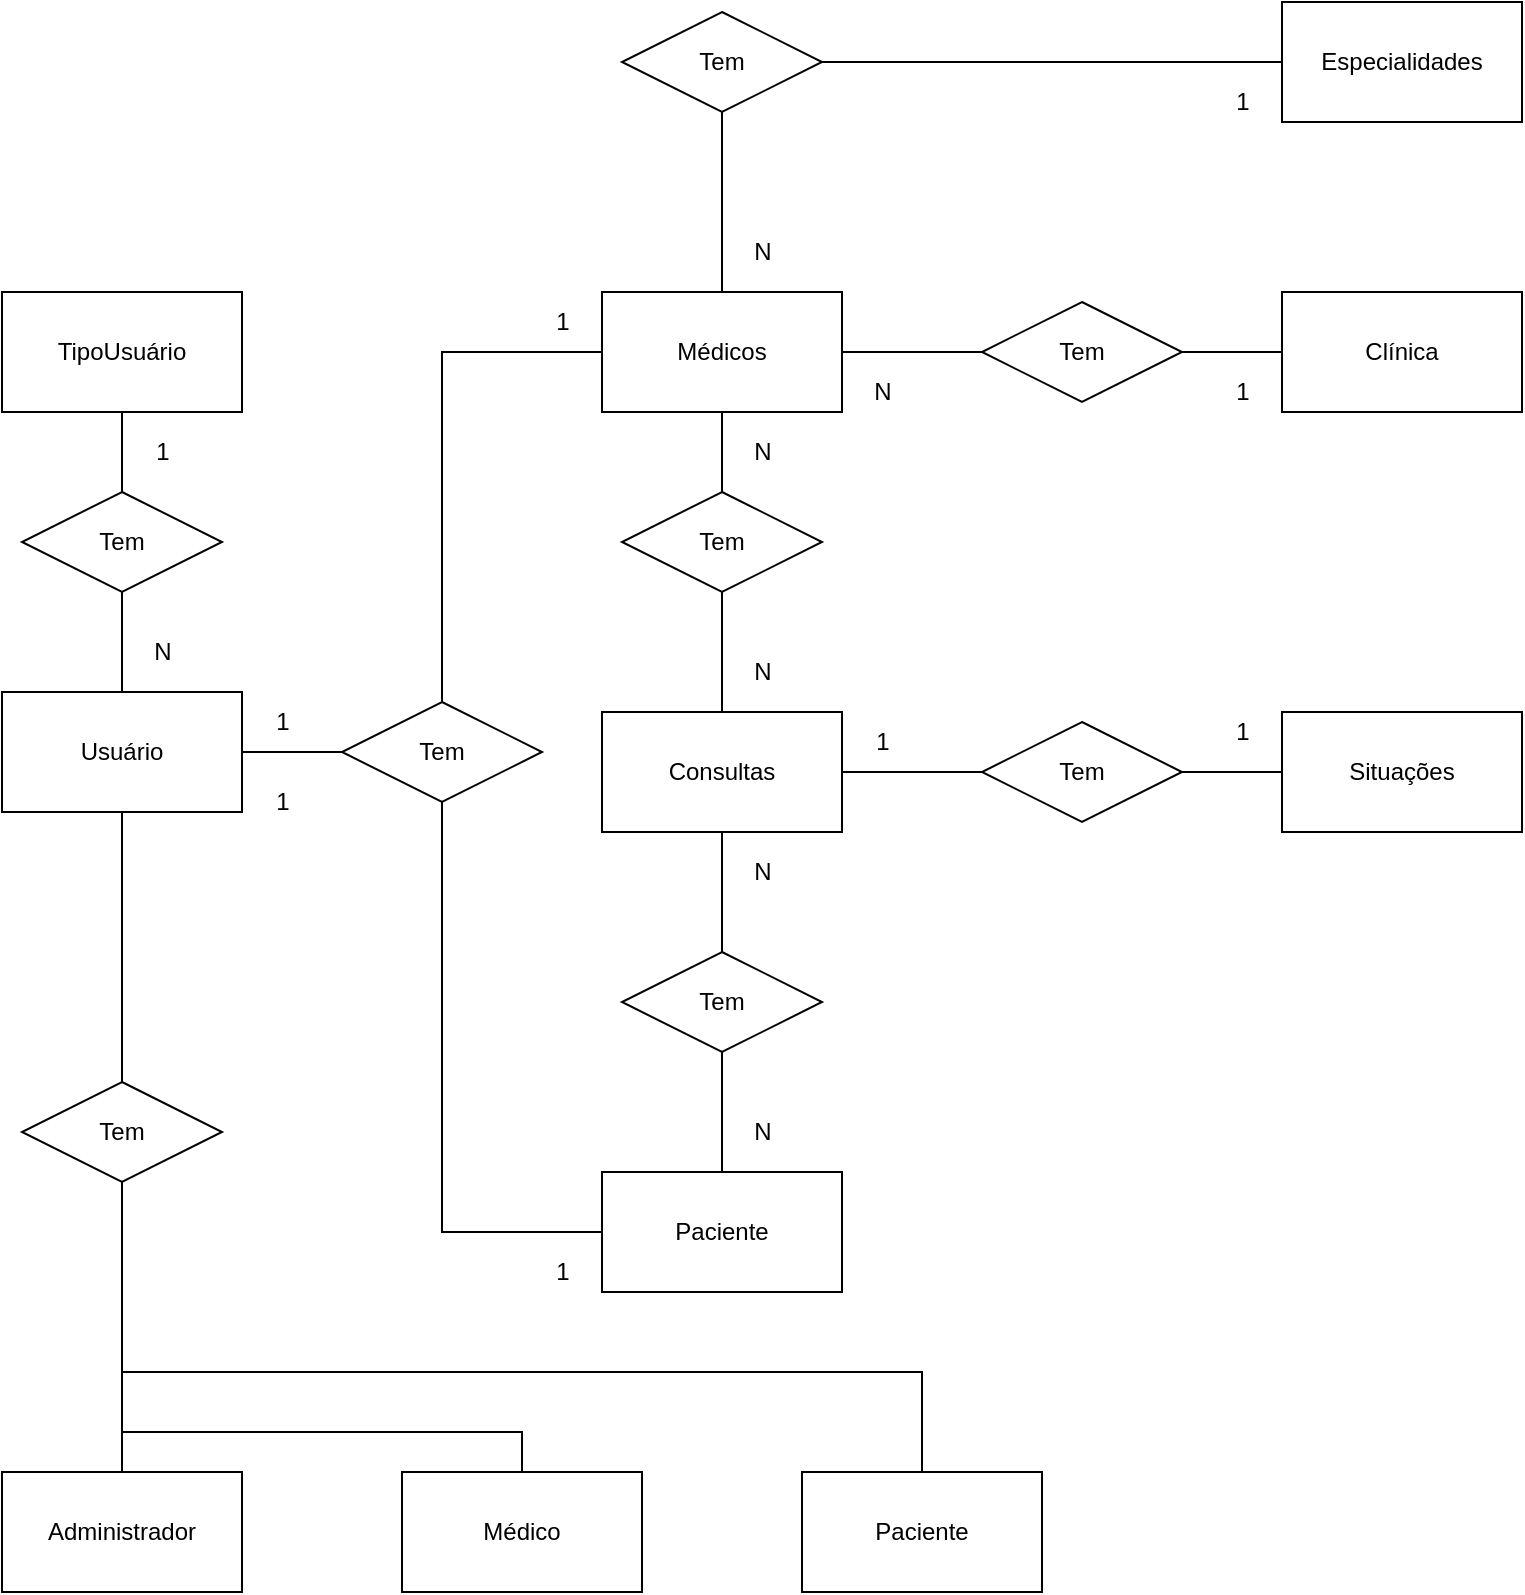 <mxfile version="12.6.7" pages="2"><diagram id="zdcGYozjfFgcqyWCpv3e" name="Conceitual"><mxGraphModel dx="1038" dy="531" grid="1" gridSize="10" guides="1" tooltips="1" connect="1" arrows="1" fold="1" page="1" pageScale="1" pageWidth="827" pageHeight="1169" math="0" shadow="0"><root><mxCell id="0"/><mxCell id="1" parent="0"/><mxCell id="3OULoK3ItqCudqWgA5qI-4" style="edgeStyle=orthogonalEdgeStyle;rounded=0;orthogonalLoop=1;jettySize=auto;html=1;endArrow=none;endFill=0;" parent="1" source="3OULoK3ItqCudqWgA5qI-1" target="3OULoK3ItqCudqWgA5qI-2" edge="1"><mxGeometry relative="1" as="geometry"/></mxCell><mxCell id="3OULoK3ItqCudqWgA5qI-1" value="Clínica" style="rounded=0;whiteSpace=wrap;html=1;" parent="1" vertex="1"><mxGeometry x="680" y="240" width="120" height="60" as="geometry"/></mxCell><mxCell id="3OULoK3ItqCudqWgA5qI-5" style="edgeStyle=orthogonalEdgeStyle;rounded=0;orthogonalLoop=1;jettySize=auto;html=1;endArrow=none;endFill=0;" parent="1" source="3OULoK3ItqCudqWgA5qI-2" target="3OULoK3ItqCudqWgA5qI-3" edge="1"><mxGeometry relative="1" as="geometry"/></mxCell><mxCell id="3OULoK3ItqCudqWgA5qI-2" value="Tem" style="rhombus;whiteSpace=wrap;html=1;" parent="1" vertex="1"><mxGeometry x="530" y="245" width="100" height="50" as="geometry"/></mxCell><mxCell id="3OULoK3ItqCudqWgA5qI-8" style="edgeStyle=orthogonalEdgeStyle;rounded=0;orthogonalLoop=1;jettySize=auto;html=1;endArrow=none;endFill=0;" parent="1" source="3OULoK3ItqCudqWgA5qI-3" target="3OULoK3ItqCudqWgA5qI-7" edge="1"><mxGeometry relative="1" as="geometry"/></mxCell><mxCell id="3OULoK3ItqCudqWgA5qI-41" value="" style="edgeStyle=orthogonalEdgeStyle;rounded=0;orthogonalLoop=1;jettySize=auto;html=1;endArrow=none;endFill=0;entryX=0.5;entryY=1;entryDx=0;entryDy=0;" parent="1" source="3OULoK3ItqCudqWgA5qI-3" target="3OULoK3ItqCudqWgA5qI-39" edge="1"><mxGeometry relative="1" as="geometry"><mxPoint x="400" y="160" as="targetPoint"/></mxGeometry></mxCell><mxCell id="3OULoK3ItqCudqWgA5qI-3" value="Médicos" style="rounded=0;whiteSpace=wrap;html=1;" parent="1" vertex="1"><mxGeometry x="340" y="240" width="120" height="60" as="geometry"/></mxCell><mxCell id="3OULoK3ItqCudqWgA5qI-19" value="" style="edgeStyle=orthogonalEdgeStyle;rounded=0;orthogonalLoop=1;jettySize=auto;html=1;endArrow=none;endFill=0;" parent="1" source="3OULoK3ItqCudqWgA5qI-6" target="3OULoK3ItqCudqWgA5qI-17" edge="1"><mxGeometry relative="1" as="geometry"/></mxCell><mxCell id="3OULoK3ItqCudqWgA5qI-26" value="" style="edgeStyle=orthogonalEdgeStyle;rounded=0;orthogonalLoop=1;jettySize=auto;html=1;endArrow=none;endFill=0;" parent="1" source="3OULoK3ItqCudqWgA5qI-6" target="3OULoK3ItqCudqWgA5qI-25" edge="1"><mxGeometry relative="1" as="geometry"/></mxCell><mxCell id="3OULoK3ItqCudqWgA5qI-6" value="Consultas" style="rounded=0;whiteSpace=wrap;html=1;" parent="1" vertex="1"><mxGeometry x="340" y="450" width="120" height="60" as="geometry"/></mxCell><mxCell id="3OULoK3ItqCudqWgA5qI-9" style="edgeStyle=orthogonalEdgeStyle;rounded=0;orthogonalLoop=1;jettySize=auto;html=1;endArrow=none;endFill=0;" parent="1" source="3OULoK3ItqCudqWgA5qI-7" target="3OULoK3ItqCudqWgA5qI-6" edge="1"><mxGeometry relative="1" as="geometry"/></mxCell><mxCell id="3OULoK3ItqCudqWgA5qI-7" value="Tem" style="rhombus;whiteSpace=wrap;html=1;" parent="1" vertex="1"><mxGeometry x="350" y="340" width="100" height="50" as="geometry"/></mxCell><mxCell id="3OULoK3ItqCudqWgA5qI-14" value="" style="edgeStyle=orthogonalEdgeStyle;rounded=0;orthogonalLoop=1;jettySize=auto;html=1;endArrow=none;endFill=0;" parent="1" source="3OULoK3ItqCudqWgA5qI-10" target="3OULoK3ItqCudqWgA5qI-13" edge="1"><mxGeometry relative="1" as="geometry"/></mxCell><mxCell id="3OULoK3ItqCudqWgA5qI-10" value="TipoUsuário" style="rounded=0;whiteSpace=wrap;html=1;" parent="1" vertex="1"><mxGeometry x="40" y="240" width="120" height="60" as="geometry"/></mxCell><mxCell id="3OULoK3ItqCudqWgA5qI-35" value="" style="edgeStyle=orthogonalEdgeStyle;rounded=0;orthogonalLoop=1;jettySize=auto;html=1;endArrow=none;endFill=0;" parent="1" source="3OULoK3ItqCudqWgA5qI-11" target="3OULoK3ItqCudqWgA5qI-33" edge="1"><mxGeometry relative="1" as="geometry"/></mxCell><mxCell id="VCGs8zRAw3IgOSgS4ECh-6" value="" style="edgeStyle=orthogonalEdgeStyle;rounded=0;orthogonalLoop=1;jettySize=auto;html=1;endArrow=none;endFill=0;" edge="1" parent="1" source="3OULoK3ItqCudqWgA5qI-11" target="VCGs8zRAw3IgOSgS4ECh-4"><mxGeometry relative="1" as="geometry"><mxPoint x="100" y="580" as="targetPoint"/></mxGeometry></mxCell><mxCell id="3OULoK3ItqCudqWgA5qI-11" value="Usuário" style="rounded=0;whiteSpace=wrap;html=1;" parent="1" vertex="1"><mxGeometry x="40" y="440" width="120" height="60" as="geometry"/></mxCell><mxCell id="3OULoK3ItqCudqWgA5qI-15" value="" style="edgeStyle=orthogonalEdgeStyle;rounded=0;orthogonalLoop=1;jettySize=auto;html=1;endArrow=none;endFill=0;" parent="1" source="3OULoK3ItqCudqWgA5qI-13" target="3OULoK3ItqCudqWgA5qI-11" edge="1"><mxGeometry relative="1" as="geometry"/></mxCell><mxCell id="3OULoK3ItqCudqWgA5qI-13" value="Tem" style="rhombus;whiteSpace=wrap;html=1;" parent="1" vertex="1"><mxGeometry x="50" y="340" width="100" height="50" as="geometry"/></mxCell><mxCell id="3OULoK3ItqCudqWgA5qI-18" value="" style="edgeStyle=orthogonalEdgeStyle;rounded=0;orthogonalLoop=1;jettySize=auto;html=1;endArrow=none;endFill=0;" parent="1" source="3OULoK3ItqCudqWgA5qI-16" target="3OULoK3ItqCudqWgA5qI-17" edge="1"><mxGeometry relative="1" as="geometry"/></mxCell><mxCell id="3OULoK3ItqCudqWgA5qI-16" value="Paciente" style="rounded=0;whiteSpace=wrap;html=1;" parent="1" vertex="1"><mxGeometry x="340" y="680" width="120" height="60" as="geometry"/></mxCell><mxCell id="3OULoK3ItqCudqWgA5qI-17" value="Tem" style="rhombus;whiteSpace=wrap;html=1;" parent="1" vertex="1"><mxGeometry x="350" y="570" width="100" height="50" as="geometry"/></mxCell><mxCell id="3OULoK3ItqCudqWgA5qI-43" value="" style="edgeStyle=orthogonalEdgeStyle;rounded=0;orthogonalLoop=1;jettySize=auto;html=1;endArrow=none;endFill=0;entryX=1;entryY=0.5;entryDx=0;entryDy=0;" parent="1" source="3OULoK3ItqCudqWgA5qI-22" target="3OULoK3ItqCudqWgA5qI-39" edge="1"><mxGeometry relative="1" as="geometry"><mxPoint x="600" y="130" as="targetPoint"/></mxGeometry></mxCell><mxCell id="3OULoK3ItqCudqWgA5qI-22" value="Especialidades" style="rounded=0;whiteSpace=wrap;html=1;" parent="1" vertex="1"><mxGeometry x="680" y="95" width="120" height="60" as="geometry"/></mxCell><mxCell id="3OULoK3ItqCudqWgA5qI-24" value="Situações" style="rounded=0;whiteSpace=wrap;html=1;" parent="1" vertex="1"><mxGeometry x="680" y="450" width="120" height="60" as="geometry"/></mxCell><mxCell id="3OULoK3ItqCudqWgA5qI-27" value="" style="edgeStyle=orthogonalEdgeStyle;rounded=0;orthogonalLoop=1;jettySize=auto;html=1;endArrow=none;endFill=0;" parent="1" source="3OULoK3ItqCudqWgA5qI-25" target="3OULoK3ItqCudqWgA5qI-24" edge="1"><mxGeometry relative="1" as="geometry"/></mxCell><mxCell id="3OULoK3ItqCudqWgA5qI-25" value="Tem" style="rhombus;whiteSpace=wrap;html=1;" parent="1" vertex="1"><mxGeometry x="530" y="455" width="100" height="50" as="geometry"/></mxCell><mxCell id="3OULoK3ItqCudqWgA5qI-37" value="" style="edgeStyle=orthogonalEdgeStyle;rounded=0;orthogonalLoop=1;jettySize=auto;html=1;endArrow=none;endFill=0;entryX=0;entryY=0.5;entryDx=0;entryDy=0;" parent="1" source="3OULoK3ItqCudqWgA5qI-33" target="3OULoK3ItqCudqWgA5qI-3" edge="1"><mxGeometry relative="1" as="geometry"><mxPoint x="260" y="250" as="targetPoint"/><Array as="points"><mxPoint x="260" y="270"/></Array></mxGeometry></mxCell><mxCell id="3OULoK3ItqCudqWgA5qI-38" style="edgeStyle=orthogonalEdgeStyle;rounded=0;orthogonalLoop=1;jettySize=auto;html=1;endArrow=none;endFill=0;entryX=0;entryY=0.5;entryDx=0;entryDy=0;" parent="1" source="3OULoK3ItqCudqWgA5qI-33" target="3OULoK3ItqCudqWgA5qI-16" edge="1"><mxGeometry relative="1" as="geometry"><mxPoint x="260" y="730" as="targetPoint"/><Array as="points"><mxPoint x="260" y="710"/></Array></mxGeometry></mxCell><mxCell id="3OULoK3ItqCudqWgA5qI-33" value="Tem" style="rhombus;whiteSpace=wrap;html=1;" parent="1" vertex="1"><mxGeometry x="210" y="445" width="100" height="50" as="geometry"/></mxCell><mxCell id="3OULoK3ItqCudqWgA5qI-39" value="Tem" style="rhombus;whiteSpace=wrap;html=1;" parent="1" vertex="1"><mxGeometry x="350" y="100" width="100" height="50" as="geometry"/></mxCell><mxCell id="MIpwOwL9FRfvY_am-obj-1" value="1" style="text;html=1;align=center;verticalAlign=middle;resizable=0;points=[];autosize=1;" parent="1" vertex="1"><mxGeometry x="110" y="310" width="20" height="20" as="geometry"/></mxCell><mxCell id="MIpwOwL9FRfvY_am-obj-2" value="N" style="text;html=1;align=center;verticalAlign=middle;resizable=0;points=[];autosize=1;" parent="1" vertex="1"><mxGeometry x="110" y="410" width="20" height="20" as="geometry"/></mxCell><mxCell id="MIpwOwL9FRfvY_am-obj-3" value="1" style="text;html=1;align=center;verticalAlign=middle;resizable=0;points=[];autosize=1;" parent="1" vertex="1"><mxGeometry x="170" y="445" width="20" height="20" as="geometry"/></mxCell><mxCell id="MIpwOwL9FRfvY_am-obj-4" value="1" style="text;html=1;align=center;verticalAlign=middle;resizable=0;points=[];autosize=1;" parent="1" vertex="1"><mxGeometry x="310" y="245" width="20" height="20" as="geometry"/></mxCell><mxCell id="MIpwOwL9FRfvY_am-obj-5" value="1" style="text;html=1;align=center;verticalAlign=middle;resizable=0;points=[];autosize=1;" parent="1" vertex="1"><mxGeometry x="170" y="485" width="20" height="20" as="geometry"/></mxCell><mxCell id="MIpwOwL9FRfvY_am-obj-6" value="1" style="text;html=1;align=center;verticalAlign=middle;resizable=0;points=[];autosize=1;" parent="1" vertex="1"><mxGeometry x="310" y="720" width="20" height="20" as="geometry"/></mxCell><mxCell id="MIpwOwL9FRfvY_am-obj-8" value="N" style="text;html=1;align=center;verticalAlign=middle;resizable=0;points=[];autosize=1;" parent="1" vertex="1"><mxGeometry x="410" y="650" width="20" height="20" as="geometry"/></mxCell><mxCell id="MIpwOwL9FRfvY_am-obj-9" value="N" style="text;html=1;align=center;verticalAlign=middle;resizable=0;points=[];autosize=1;" parent="1" vertex="1"><mxGeometry x="410" y="520" width="20" height="20" as="geometry"/></mxCell><mxCell id="MIpwOwL9FRfvY_am-obj-10" value="N" style="text;html=1;align=center;verticalAlign=middle;resizable=0;points=[];autosize=1;" parent="1" vertex="1"><mxGeometry x="410" y="420" width="20" height="20" as="geometry"/></mxCell><mxCell id="MIpwOwL9FRfvY_am-obj-11" value="1" style="text;html=1;align=center;verticalAlign=middle;resizable=0;points=[];autosize=1;" parent="1" vertex="1"><mxGeometry x="470" y="455" width="20" height="20" as="geometry"/></mxCell><mxCell id="MIpwOwL9FRfvY_am-obj-12" value="1" style="text;html=1;align=center;verticalAlign=middle;resizable=0;points=[];autosize=1;" parent="1" vertex="1"><mxGeometry x="650" y="450" width="20" height="20" as="geometry"/></mxCell><mxCell id="MIpwOwL9FRfvY_am-obj-16" value="N" style="text;html=1;align=center;verticalAlign=middle;resizable=0;points=[];autosize=1;" parent="1" vertex="1"><mxGeometry x="410" y="310" width="20" height="20" as="geometry"/></mxCell><mxCell id="MIpwOwL9FRfvY_am-obj-17" value="N" style="text;html=1;align=center;verticalAlign=middle;resizable=0;points=[];autosize=1;" parent="1" vertex="1"><mxGeometry x="410" y="210" width="20" height="20" as="geometry"/></mxCell><mxCell id="MIpwOwL9FRfvY_am-obj-18" value="1" style="text;html=1;align=center;verticalAlign=middle;resizable=0;points=[];autosize=1;" parent="1" vertex="1"><mxGeometry x="650" y="135" width="20" height="20" as="geometry"/></mxCell><mxCell id="MIpwOwL9FRfvY_am-obj-19" value="N" style="text;html=1;align=center;verticalAlign=middle;resizable=0;points=[];autosize=1;" parent="1" vertex="1"><mxGeometry x="470" y="280" width="20" height="20" as="geometry"/></mxCell><mxCell id="MIpwOwL9FRfvY_am-obj-20" value="1" style="text;html=1;align=center;verticalAlign=middle;resizable=0;points=[];autosize=1;" parent="1" vertex="1"><mxGeometry x="650" y="280" width="20" height="20" as="geometry"/></mxCell><mxCell id="VCGs8zRAw3IgOSgS4ECh-1" value="Administrador" style="rounded=0;whiteSpace=wrap;html=1;" vertex="1" parent="1"><mxGeometry x="40" y="830" width="120" height="60" as="geometry"/></mxCell><mxCell id="VCGs8zRAw3IgOSgS4ECh-2" value="Médico" style="rounded=0;whiteSpace=wrap;html=1;" vertex="1" parent="1"><mxGeometry x="240" y="830" width="120" height="60" as="geometry"/></mxCell><mxCell id="VCGs8zRAw3IgOSgS4ECh-12" value="" style="edgeStyle=orthogonalEdgeStyle;rounded=0;orthogonalLoop=1;jettySize=auto;html=1;endArrow=none;endFill=0;entryX=0.5;entryY=1;entryDx=0;entryDy=0;" edge="1" parent="1" source="VCGs8zRAw3IgOSgS4ECh-3" target="VCGs8zRAw3IgOSgS4ECh-4"><mxGeometry relative="1" as="geometry"><mxPoint x="500" y="750" as="targetPoint"/><Array as="points"><mxPoint x="500" y="780"/><mxPoint x="100" y="780"/></Array></mxGeometry></mxCell><mxCell id="VCGs8zRAw3IgOSgS4ECh-3" value="Paciente" style="rounded=0;whiteSpace=wrap;html=1;" vertex="1" parent="1"><mxGeometry x="440" y="830" width="120" height="60" as="geometry"/></mxCell><mxCell id="VCGs8zRAw3IgOSgS4ECh-8" value="" style="edgeStyle=orthogonalEdgeStyle;rounded=0;orthogonalLoop=1;jettySize=auto;html=1;endArrow=none;endFill=0;" edge="1" parent="1" source="VCGs8zRAw3IgOSgS4ECh-4" target="VCGs8zRAw3IgOSgS4ECh-1"><mxGeometry relative="1" as="geometry"><mxPoint x="100" y="765" as="targetPoint"/></mxGeometry></mxCell><mxCell id="VCGs8zRAw3IgOSgS4ECh-10" value="" style="edgeStyle=orthogonalEdgeStyle;rounded=0;orthogonalLoop=1;jettySize=auto;html=1;endArrow=none;endFill=0;exitX=0.5;exitY=1;exitDx=0;exitDy=0;" edge="1" parent="1" source="VCGs8zRAw3IgOSgS4ECh-4" target="VCGs8zRAw3IgOSgS4ECh-2"><mxGeometry relative="1" as="geometry"><mxPoint x="230" y="660" as="targetPoint"/><Array as="points"><mxPoint x="100" y="810"/><mxPoint x="300" y="810"/></Array></mxGeometry></mxCell><mxCell id="VCGs8zRAw3IgOSgS4ECh-4" value="Tem" style="rhombus;whiteSpace=wrap;html=1;" vertex="1" parent="1"><mxGeometry x="50" y="635" width="100" height="50" as="geometry"/></mxCell></root></mxGraphModel></diagram><diagram id="ogSPM9KO4_KuD4i60il_" name="Lógico"><mxGraphModel dx="1038" dy="580" grid="1" gridSize="10" guides="1" tooltips="1" connect="1" arrows="1" fold="1" page="1" pageScale="1" pageWidth="827" pageHeight="1169" math="0" shadow="0"><root><mxCell id="1F9wxgGGpQi27glAvaTP-0"/><mxCell id="1F9wxgGGpQi27glAvaTP-1" parent="1F9wxgGGpQi27glAvaTP-0"/><mxCell id="s0QIMZbaQ2hwp0zoBG01-0" value="Clínica" style="swimlane;fontStyle=0;childLayout=stackLayout;horizontal=1;startSize=26;fillColor=#e0e0e0;horizontalStack=0;resizeParent=1;resizeParentMax=0;resizeLast=0;collapsible=1;marginBottom=0;swimlaneFillColor=#ffffff;align=center;fontSize=14;" parent="1F9wxgGGpQi27glAvaTP-1" vertex="1"><mxGeometry x="40" y="144" width="190" height="144" as="geometry"/></mxCell><mxCell id="s0QIMZbaQ2hwp0zoBG01-1" value="IdClinica (INT)" style="shape=partialRectangle;top=0;left=0;right=0;bottom=1;align=left;verticalAlign=middle;fillColor=none;spacingLeft=34;spacingRight=4;overflow=hidden;rotatable=0;points=[[0,0.5],[1,0.5]];portConstraint=eastwest;dropTarget=0;fontStyle=5;fontSize=12;" parent="s0QIMZbaQ2hwp0zoBG01-0" vertex="1"><mxGeometry y="26" width="190" height="30" as="geometry"/></mxCell><mxCell id="s0QIMZbaQ2hwp0zoBG01-2" value="PK" style="shape=partialRectangle;top=0;left=0;bottom=0;fillColor=none;align=left;verticalAlign=middle;spacingLeft=4;spacingRight=4;overflow=hidden;rotatable=0;points=[];portConstraint=eastwest;part=1;fontSize=12;" parent="s0QIMZbaQ2hwp0zoBG01-1" vertex="1" connectable="0"><mxGeometry width="30" height="30" as="geometry"/></mxCell><mxCell id="4-eA0mLEUpOYOib8ybON-2" value="NomeClinica (VARCHAR)" style="shape=partialRectangle;top=0;left=0;right=0;bottom=0;align=left;verticalAlign=top;fillColor=none;spacingLeft=34;spacingRight=4;overflow=hidden;rotatable=0;points=[[0,0.5],[1,0.5]];portConstraint=eastwest;dropTarget=0;fontSize=12;" parent="s0QIMZbaQ2hwp0zoBG01-0" vertex="1"><mxGeometry y="56" width="190" height="26" as="geometry"/></mxCell><mxCell id="4-eA0mLEUpOYOib8ybON-3" value="" style="shape=partialRectangle;top=0;left=0;bottom=0;fillColor=none;align=left;verticalAlign=top;spacingLeft=4;spacingRight=4;overflow=hidden;rotatable=0;points=[];portConstraint=eastwest;part=1;fontSize=12;" parent="4-eA0mLEUpOYOib8ybON-2" vertex="1" connectable="0"><mxGeometry width="30" height="26" as="geometry"/></mxCell><mxCell id="s0QIMZbaQ2hwp0zoBG01-5" value="Endereco (VARCHAR)" style="shape=partialRectangle;top=0;left=0;right=0;bottom=0;align=left;verticalAlign=top;fillColor=none;spacingLeft=34;spacingRight=4;overflow=hidden;rotatable=0;points=[[0,0.5],[1,0.5]];portConstraint=eastwest;dropTarget=0;fontSize=12;" parent="s0QIMZbaQ2hwp0zoBG01-0" vertex="1"><mxGeometry y="82" width="190" height="26" as="geometry"/></mxCell><mxCell id="s0QIMZbaQ2hwp0zoBG01-6" value="" style="shape=partialRectangle;top=0;left=0;bottom=0;fillColor=none;align=left;verticalAlign=top;spacingLeft=4;spacingRight=4;overflow=hidden;rotatable=0;points=[];portConstraint=eastwest;part=1;fontSize=12;" parent="s0QIMZbaQ2hwp0zoBG01-5" vertex="1" connectable="0"><mxGeometry width="30" height="26" as="geometry"/></mxCell><mxCell id="s0QIMZbaQ2hwp0zoBG01-7" value="CEP (CHAR)" style="shape=partialRectangle;top=0;left=0;right=0;bottom=0;align=left;verticalAlign=top;fillColor=none;spacingLeft=34;spacingRight=4;overflow=hidden;rotatable=0;points=[[0,0.5],[1,0.5]];portConstraint=eastwest;dropTarget=0;fontSize=12;" parent="s0QIMZbaQ2hwp0zoBG01-0" vertex="1"><mxGeometry y="108" width="190" height="26" as="geometry"/></mxCell><mxCell id="s0QIMZbaQ2hwp0zoBG01-8" value="" style="shape=partialRectangle;top=0;left=0;bottom=0;fillColor=none;align=left;verticalAlign=top;spacingLeft=4;spacingRight=4;overflow=hidden;rotatable=0;points=[];portConstraint=eastwest;part=1;fontSize=12;" parent="s0QIMZbaQ2hwp0zoBG01-7" vertex="1" connectable="0"><mxGeometry width="30" height="26" as="geometry"/></mxCell><mxCell id="s0QIMZbaQ2hwp0zoBG01-9" value="" style="shape=partialRectangle;top=0;left=0;right=0;bottom=0;align=left;verticalAlign=top;fillColor=none;spacingLeft=34;spacingRight=4;overflow=hidden;rotatable=0;points=[[0,0.5],[1,0.5]];portConstraint=eastwest;dropTarget=0;fontSize=12;" parent="s0QIMZbaQ2hwp0zoBG01-0" vertex="1"><mxGeometry y="134" width="190" height="10" as="geometry"/></mxCell><mxCell id="s0QIMZbaQ2hwp0zoBG01-10" value="" style="shape=partialRectangle;top=0;left=0;bottom=0;fillColor=none;align=left;verticalAlign=top;spacingLeft=4;spacingRight=4;overflow=hidden;rotatable=0;points=[];portConstraint=eastwest;part=1;fontSize=12;" parent="s0QIMZbaQ2hwp0zoBG01-9" vertex="1" connectable="0"><mxGeometry width="30" height="10" as="geometry"/></mxCell><mxCell id="66N3peCLiqRH_xpVOl59-0" value="TipoUsuario" style="swimlane;fontStyle=0;childLayout=stackLayout;horizontal=1;startSize=26;fillColor=#e0e0e0;horizontalStack=0;resizeParent=1;resizeParentMax=0;resizeLast=0;collapsible=1;marginBottom=0;swimlaneFillColor=#ffffff;align=center;fontSize=14;" parent="1F9wxgGGpQi27glAvaTP-1" vertex="1"><mxGeometry x="590" y="300" width="220" height="92" as="geometry"/></mxCell><mxCell id="66N3peCLiqRH_xpVOl59-1" value="IdTipoUsuario (INT)" style="shape=partialRectangle;top=0;left=0;right=0;bottom=1;align=left;verticalAlign=middle;fillColor=none;spacingLeft=34;spacingRight=4;overflow=hidden;rotatable=0;points=[[0,0.5],[1,0.5]];portConstraint=eastwest;dropTarget=0;fontStyle=5;fontSize=12;" parent="66N3peCLiqRH_xpVOl59-0" vertex="1"><mxGeometry y="26" width="220" height="30" as="geometry"/></mxCell><mxCell id="66N3peCLiqRH_xpVOl59-2" value="PK" style="shape=partialRectangle;top=0;left=0;bottom=0;fillColor=none;align=left;verticalAlign=middle;spacingLeft=4;spacingRight=4;overflow=hidden;rotatable=0;points=[];portConstraint=eastwest;part=1;fontSize=12;" parent="66N3peCLiqRH_xpVOl59-1" vertex="1" connectable="0"><mxGeometry width="30" height="30" as="geometry"/></mxCell><mxCell id="66N3peCLiqRH_xpVOl59-3" value="TituloTipoUsuario (VARCHAR)" style="shape=partialRectangle;top=0;left=0;right=0;bottom=0;align=left;verticalAlign=top;fillColor=none;spacingLeft=34;spacingRight=4;overflow=hidden;rotatable=0;points=[[0,0.5],[1,0.5]];portConstraint=eastwest;dropTarget=0;fontSize=12;" parent="66N3peCLiqRH_xpVOl59-0" vertex="1"><mxGeometry y="56" width="220" height="26" as="geometry"/></mxCell><mxCell id="66N3peCLiqRH_xpVOl59-4" value="" style="shape=partialRectangle;top=0;left=0;bottom=0;fillColor=none;align=left;verticalAlign=top;spacingLeft=4;spacingRight=4;overflow=hidden;rotatable=0;points=[];portConstraint=eastwest;part=1;fontSize=12;" parent="66N3peCLiqRH_xpVOl59-3" vertex="1" connectable="0"><mxGeometry width="30" height="26" as="geometry"/></mxCell><mxCell id="66N3peCLiqRH_xpVOl59-9" value="" style="shape=partialRectangle;top=0;left=0;right=0;bottom=0;align=left;verticalAlign=top;fillColor=none;spacingLeft=34;spacingRight=4;overflow=hidden;rotatable=0;points=[[0,0.5],[1,0.5]];portConstraint=eastwest;dropTarget=0;fontSize=12;" parent="66N3peCLiqRH_xpVOl59-0" vertex="1"><mxGeometry y="82" width="220" height="10" as="geometry"/></mxCell><mxCell id="66N3peCLiqRH_xpVOl59-10" value="" style="shape=partialRectangle;top=0;left=0;bottom=0;fillColor=none;align=left;verticalAlign=top;spacingLeft=4;spacingRight=4;overflow=hidden;rotatable=0;points=[];portConstraint=eastwest;part=1;fontSize=12;" parent="66N3peCLiqRH_xpVOl59-9" vertex="1" connectable="0"><mxGeometry width="30" height="10" as="geometry"/></mxCell><mxCell id="3KHekuYOZkai0vo19T08-4" value="Paciente" style="swimlane;fontStyle=0;childLayout=stackLayout;horizontal=1;startSize=26;fillColor=#e0e0e0;horizontalStack=0;resizeParent=1;resizeParentMax=0;resizeLast=0;collapsible=1;marginBottom=0;swimlaneFillColor=#ffffff;align=center;fontSize=14;" parent="1F9wxgGGpQi27glAvaTP-1" vertex="1"><mxGeometry x="570" y="480" width="210" height="278" as="geometry"/></mxCell><mxCell id="3KHekuYOZkai0vo19T08-5" value="IdPaciente (INT)" style="shape=partialRectangle;top=0;left=0;right=0;bottom=1;align=left;verticalAlign=middle;fillColor=none;spacingLeft=34;spacingRight=4;overflow=hidden;rotatable=0;points=[[0,0.5],[1,0.5]];portConstraint=eastwest;dropTarget=0;fontStyle=5;fontSize=12;" parent="3KHekuYOZkai0vo19T08-4" vertex="1"><mxGeometry y="26" width="210" height="30" as="geometry"/></mxCell><mxCell id="3KHekuYOZkai0vo19T08-6" value="PK" style="shape=partialRectangle;top=0;left=0;bottom=0;fillColor=none;align=left;verticalAlign=middle;spacingLeft=4;spacingRight=4;overflow=hidden;rotatable=0;points=[];portConstraint=eastwest;part=1;fontSize=12;" parent="3KHekuYOZkai0vo19T08-5" vertex="1" connectable="0"><mxGeometry width="30" height="30" as="geometry"/></mxCell><mxCell id="DHr3I-k3vfFSEo0K_v00-0" value="IdTipoUsuario (INT)" style="shape=partialRectangle;top=0;left=0;right=0;bottom=1;align=left;verticalAlign=middle;fillColor=none;spacingLeft=34;spacingRight=4;overflow=hidden;rotatable=0;points=[[0,0.5],[1,0.5]];portConstraint=eastwest;dropTarget=0;fontStyle=5;fontSize=12;" parent="3KHekuYOZkai0vo19T08-4" vertex="1"><mxGeometry y="56" width="210" height="30" as="geometry"/></mxCell><mxCell id="DHr3I-k3vfFSEo0K_v00-1" value="FK1" style="shape=partialRectangle;top=0;left=0;bottom=0;fillColor=none;align=left;verticalAlign=middle;spacingLeft=4;spacingRight=4;overflow=hidden;rotatable=0;points=[];portConstraint=eastwest;part=1;fontSize=12;" parent="DHr3I-k3vfFSEo0K_v00-0" vertex="1" connectable="0"><mxGeometry width="30" height="30" as="geometry"/></mxCell><mxCell id="3KHekuYOZkai0vo19T08-7" value="NomePaciente (VARCHAR)" style="shape=partialRectangle;top=0;left=0;right=0;bottom=0;align=left;verticalAlign=top;fillColor=none;spacingLeft=34;spacingRight=4;overflow=hidden;rotatable=0;points=[[0,0.5],[1,0.5]];portConstraint=eastwest;dropTarget=0;fontSize=12;" parent="3KHekuYOZkai0vo19T08-4" vertex="1"><mxGeometry y="86" width="210" height="26" as="geometry"/></mxCell><mxCell id="3KHekuYOZkai0vo19T08-8" value="" style="shape=partialRectangle;top=0;left=0;bottom=0;fillColor=none;align=left;verticalAlign=top;spacingLeft=4;spacingRight=4;overflow=hidden;rotatable=0;points=[];portConstraint=eastwest;part=1;fontSize=12;" parent="3KHekuYOZkai0vo19T08-7" vertex="1" connectable="0"><mxGeometry width="30" height="26" as="geometry"/></mxCell><mxCell id="3KHekuYOZkai0vo19T08-15" value="CPF (CHAR)" style="shape=partialRectangle;top=0;left=0;right=0;bottom=0;align=left;verticalAlign=top;fillColor=none;spacingLeft=34;spacingRight=4;overflow=hidden;rotatable=0;points=[[0,0.5],[1,0.5]];portConstraint=eastwest;dropTarget=0;fontSize=12;" parent="3KHekuYOZkai0vo19T08-4" vertex="1"><mxGeometry y="112" width="210" height="26" as="geometry"/></mxCell><mxCell id="3KHekuYOZkai0vo19T08-16" value="" style="shape=partialRectangle;top=0;left=0;bottom=0;fillColor=none;align=left;verticalAlign=top;spacingLeft=4;spacingRight=4;overflow=hidden;rotatable=0;points=[];portConstraint=eastwest;part=1;fontSize=12;" parent="3KHekuYOZkai0vo19T08-15" vertex="1" connectable="0"><mxGeometry width="30" height="26" as="geometry"/></mxCell><mxCell id="3KHekuYOZkai0vo19T08-17" value="RG (CHAR)" style="shape=partialRectangle;top=0;left=0;right=0;bottom=0;align=left;verticalAlign=top;fillColor=none;spacingLeft=34;spacingRight=4;overflow=hidden;rotatable=0;points=[[0,0.5],[1,0.5]];portConstraint=eastwest;dropTarget=0;fontSize=12;" parent="3KHekuYOZkai0vo19T08-4" vertex="1"><mxGeometry y="138" width="210" height="26" as="geometry"/></mxCell><mxCell id="3KHekuYOZkai0vo19T08-18" value="" style="shape=partialRectangle;top=0;left=0;bottom=0;fillColor=none;align=left;verticalAlign=top;spacingLeft=4;spacingRight=4;overflow=hidden;rotatable=0;points=[];portConstraint=eastwest;part=1;fontSize=12;" parent="3KHekuYOZkai0vo19T08-17" vertex="1" connectable="0"><mxGeometry width="30" height="26" as="geometry"/></mxCell><mxCell id="3KHekuYOZkai0vo19T08-19" value="Data_Nascimento (DATIME2)" style="shape=partialRectangle;top=0;left=0;right=0;bottom=0;align=left;verticalAlign=top;fillColor=none;spacingLeft=34;spacingRight=4;overflow=hidden;rotatable=0;points=[[0,0.5],[1,0.5]];portConstraint=eastwest;dropTarget=0;fontSize=12;" parent="3KHekuYOZkai0vo19T08-4" vertex="1"><mxGeometry y="164" width="210" height="26" as="geometry"/></mxCell><mxCell id="3KHekuYOZkai0vo19T08-20" value="" style="shape=partialRectangle;top=0;left=0;bottom=0;fillColor=none;align=left;verticalAlign=top;spacingLeft=4;spacingRight=4;overflow=hidden;rotatable=0;points=[];portConstraint=eastwest;part=1;fontSize=12;" parent="3KHekuYOZkai0vo19T08-19" vertex="1" connectable="0"><mxGeometry width="30" height="26" as="geometry"/></mxCell><mxCell id="3KHekuYOZkai0vo19T08-11" value="Endereco (VARCHAR)" style="shape=partialRectangle;top=0;left=0;right=0;bottom=0;align=left;verticalAlign=top;fillColor=none;spacingLeft=34;spacingRight=4;overflow=hidden;rotatable=0;points=[[0,0.5],[1,0.5]];portConstraint=eastwest;dropTarget=0;fontSize=12;" parent="3KHekuYOZkai0vo19T08-4" vertex="1"><mxGeometry y="190" width="210" height="26" as="geometry"/></mxCell><mxCell id="3KHekuYOZkai0vo19T08-12" value="" style="shape=partialRectangle;top=0;left=0;bottom=0;fillColor=none;align=left;verticalAlign=top;spacingLeft=4;spacingRight=4;overflow=hidden;rotatable=0;points=[];portConstraint=eastwest;part=1;fontSize=12;" parent="3KHekuYOZkai0vo19T08-11" vertex="1" connectable="0"><mxGeometry width="30" height="26" as="geometry"/></mxCell><mxCell id="3KHekuYOZkai0vo19T08-23" value="Telefone (CHAR)" style="shape=partialRectangle;top=0;left=0;right=0;bottom=0;align=left;verticalAlign=top;fillColor=none;spacingLeft=34;spacingRight=4;overflow=hidden;rotatable=0;points=[[0,0.5],[1,0.5]];portConstraint=eastwest;dropTarget=0;fontSize=12;" parent="3KHekuYOZkai0vo19T08-4" vertex="1"><mxGeometry y="216" width="210" height="26" as="geometry"/></mxCell><mxCell id="3KHekuYOZkai0vo19T08-24" value="" style="shape=partialRectangle;top=0;left=0;bottom=0;fillColor=none;align=left;verticalAlign=top;spacingLeft=4;spacingRight=4;overflow=hidden;rotatable=0;points=[];portConstraint=eastwest;part=1;fontSize=12;" parent="3KHekuYOZkai0vo19T08-23" vertex="1" connectable="0"><mxGeometry width="30" height="26" as="geometry"/></mxCell><mxCell id="3KHekuYOZkai0vo19T08-25" value="EmailPaciente (VARCHAR)" style="shape=partialRectangle;top=0;left=0;right=0;bottom=0;align=left;verticalAlign=top;fillColor=none;spacingLeft=34;spacingRight=4;overflow=hidden;rotatable=0;points=[[0,0.5],[1,0.5]];portConstraint=eastwest;dropTarget=0;fontSize=12;" parent="3KHekuYOZkai0vo19T08-4" vertex="1"><mxGeometry y="242" width="210" height="26" as="geometry"/></mxCell><mxCell id="3KHekuYOZkai0vo19T08-26" value="" style="shape=partialRectangle;top=0;left=0;bottom=0;fillColor=none;align=left;verticalAlign=top;spacingLeft=4;spacingRight=4;overflow=hidden;rotatable=0;points=[];portConstraint=eastwest;part=1;fontSize=12;" parent="3KHekuYOZkai0vo19T08-25" vertex="1" connectable="0"><mxGeometry width="30" height="26" as="geometry"/></mxCell><mxCell id="3KHekuYOZkai0vo19T08-13" value="" style="shape=partialRectangle;top=0;left=0;right=0;bottom=0;align=left;verticalAlign=top;fillColor=none;spacingLeft=34;spacingRight=4;overflow=hidden;rotatable=0;points=[[0,0.5],[1,0.5]];portConstraint=eastwest;dropTarget=0;fontSize=12;" parent="3KHekuYOZkai0vo19T08-4" vertex="1"><mxGeometry y="268" width="210" height="10" as="geometry"/></mxCell><mxCell id="3KHekuYOZkai0vo19T08-14" value="" style="shape=partialRectangle;top=0;left=0;bottom=0;fillColor=none;align=left;verticalAlign=top;spacingLeft=4;spacingRight=4;overflow=hidden;rotatable=0;points=[];portConstraint=eastwest;part=1;fontSize=12;" parent="3KHekuYOZkai0vo19T08-13" vertex="1" connectable="0"><mxGeometry width="30" height="10" as="geometry"/></mxCell><mxCell id="3KHekuYOZkai0vo19T08-38" value="Médico" style="swimlane;fontStyle=0;childLayout=stackLayout;horizontal=1;startSize=26;fillColor=#e0e0e0;horizontalStack=0;resizeParent=1;resizeParentMax=0;resizeLast=0;collapsible=1;marginBottom=0;swimlaneFillColor=#ffffff;align=center;fontSize=14;" parent="1F9wxgGGpQi27glAvaTP-1" vertex="1"><mxGeometry x="290" y="104" width="210" height="250" as="geometry"/></mxCell><mxCell id="3KHekuYOZkai0vo19T08-39" value="IdMedico (INT)" style="shape=partialRectangle;top=0;left=0;right=0;bottom=0;align=left;verticalAlign=middle;fillColor=none;spacingLeft=60;spacingRight=4;overflow=hidden;rotatable=0;points=[[0,0.5],[1,0.5]];portConstraint=eastwest;dropTarget=0;fontStyle=5;fontSize=12;" parent="3KHekuYOZkai0vo19T08-38" vertex="1"><mxGeometry y="26" width="210" height="30" as="geometry"/></mxCell><mxCell id="3KHekuYOZkai0vo19T08-40" value="PK" style="shape=partialRectangle;fontStyle=1;top=0;left=0;bottom=0;fillColor=none;align=left;verticalAlign=middle;spacingLeft=4;spacingRight=4;overflow=hidden;rotatable=0;points=[];portConstraint=eastwest;part=1;fontSize=12;whiteSpace=wrap;" parent="3KHekuYOZkai0vo19T08-39" vertex="1" connectable="0"><mxGeometry width="56" height="30" as="geometry"/></mxCell><mxCell id="DHr3I-k3vfFSEo0K_v00-5" value="IdEspecialidade (INT)" style="shape=partialRectangle;top=0;left=0;right=0;bottom=0;align=left;verticalAlign=middle;fillColor=none;spacingLeft=60;spacingRight=4;overflow=hidden;rotatable=0;points=[[0,0.5],[1,0.5]];portConstraint=eastwest;dropTarget=0;fontStyle=5;fontSize=12;" parent="3KHekuYOZkai0vo19T08-38" vertex="1"><mxGeometry y="56" width="210" height="30" as="geometry"/></mxCell><mxCell id="DHr3I-k3vfFSEo0K_v00-6" value="FK1" style="shape=partialRectangle;fontStyle=1;top=0;left=0;bottom=0;fillColor=none;align=left;verticalAlign=middle;spacingLeft=4;spacingRight=4;overflow=hidden;rotatable=0;points=[];portConstraint=eastwest;part=1;fontSize=12;whiteSpace=wrap;" parent="DHr3I-k3vfFSEo0K_v00-5" vertex="1" connectable="0"><mxGeometry width="56" height="30" as="geometry"/></mxCell><mxCell id="3KHekuYOZkai0vo19T08-59" value="IdClinica (INT)" style="shape=partialRectangle;top=0;left=0;right=0;bottom=0;align=left;verticalAlign=middle;fillColor=none;spacingLeft=60;spacingRight=4;overflow=hidden;rotatable=0;points=[[0,0.5],[1,0.5]];portConstraint=eastwest;dropTarget=0;fontStyle=5;fontSize=12;" parent="3KHekuYOZkai0vo19T08-38" vertex="1"><mxGeometry y="86" width="210" height="30" as="geometry"/></mxCell><mxCell id="3KHekuYOZkai0vo19T08-60" value="FK2" style="shape=partialRectangle;fontStyle=1;top=0;left=0;bottom=0;fillColor=none;align=left;verticalAlign=middle;spacingLeft=4;spacingRight=4;overflow=hidden;rotatable=0;points=[];portConstraint=eastwest;part=1;fontSize=12;whiteSpace=wrap;" parent="3KHekuYOZkai0vo19T08-59" vertex="1" connectable="0"><mxGeometry width="56" height="30" as="geometry"/></mxCell><mxCell id="3KHekuYOZkai0vo19T08-41" value="IdTipoUsuario (INT)" style="shape=partialRectangle;top=0;left=0;right=0;bottom=1;align=left;verticalAlign=middle;fillColor=none;spacingLeft=60;spacingRight=4;overflow=hidden;rotatable=0;points=[[0,0.5],[1,0.5]];portConstraint=eastwest;dropTarget=0;fontStyle=5;fontSize=12;" parent="3KHekuYOZkai0vo19T08-38" vertex="1"><mxGeometry y="116" width="210" height="30" as="geometry"/></mxCell><mxCell id="3KHekuYOZkai0vo19T08-42" value="FK3" style="shape=partialRectangle;fontStyle=1;top=0;left=0;bottom=0;fillColor=none;align=left;verticalAlign=middle;spacingLeft=4;spacingRight=4;overflow=hidden;rotatable=0;points=[];portConstraint=eastwest;part=1;fontSize=12;" parent="3KHekuYOZkai0vo19T08-41" vertex="1" connectable="0"><mxGeometry width="56" height="30" as="geometry"/></mxCell><mxCell id="3KHekuYOZkai0vo19T08-43" value="NomeMedico (VARCHAR)" style="shape=partialRectangle;top=0;left=0;right=0;bottom=0;align=left;verticalAlign=top;fillColor=none;spacingLeft=60;spacingRight=4;overflow=hidden;rotatable=0;points=[[0,0.5],[1,0.5]];portConstraint=eastwest;dropTarget=0;fontSize=12;" parent="3KHekuYOZkai0vo19T08-38" vertex="1"><mxGeometry y="146" width="210" height="26" as="geometry"/></mxCell><mxCell id="3KHekuYOZkai0vo19T08-44" value="" style="shape=partialRectangle;top=0;left=0;bottom=0;fillColor=none;align=left;verticalAlign=top;spacingLeft=4;spacingRight=4;overflow=hidden;rotatable=0;points=[];portConstraint=eastwest;part=1;fontSize=12;" parent="3KHekuYOZkai0vo19T08-43" vertex="1" connectable="0"><mxGeometry width="56" height="26" as="geometry"/></mxCell><mxCell id="3KHekuYOZkai0vo19T08-61" value="EmailMedico (VARCHAR)" style="shape=partialRectangle;top=0;left=0;right=0;bottom=0;align=left;verticalAlign=top;fillColor=none;spacingLeft=60;spacingRight=4;overflow=hidden;rotatable=0;points=[[0,0.5],[1,0.5]];portConstraint=eastwest;dropTarget=0;fontSize=12;" parent="3KHekuYOZkai0vo19T08-38" vertex="1"><mxGeometry y="172" width="210" height="26" as="geometry"/></mxCell><mxCell id="3KHekuYOZkai0vo19T08-62" value="" style="shape=partialRectangle;top=0;left=0;bottom=0;fillColor=none;align=left;verticalAlign=top;spacingLeft=4;spacingRight=4;overflow=hidden;rotatable=0;points=[];portConstraint=eastwest;part=1;fontSize=12;" parent="3KHekuYOZkai0vo19T08-61" vertex="1" connectable="0"><mxGeometry width="56" height="26" as="geometry"/></mxCell><mxCell id="G001acCZ93-WiUhIA72C-0" value="CRM (CHAR)" style="shape=partialRectangle;top=0;left=0;right=0;bottom=0;align=left;verticalAlign=top;fillColor=none;spacingLeft=60;spacingRight=4;overflow=hidden;rotatable=0;points=[[0,0.5],[1,0.5]];portConstraint=eastwest;dropTarget=0;fontSize=12;" parent="3KHekuYOZkai0vo19T08-38" vertex="1"><mxGeometry y="198" width="210" height="26" as="geometry"/></mxCell><mxCell id="G001acCZ93-WiUhIA72C-1" value="" style="shape=partialRectangle;top=0;left=0;bottom=0;fillColor=none;align=left;verticalAlign=top;spacingLeft=4;spacingRight=4;overflow=hidden;rotatable=0;points=[];portConstraint=eastwest;part=1;fontSize=12;" parent="G001acCZ93-WiUhIA72C-0" vertex="1" connectable="0"><mxGeometry width="56" height="26" as="geometry"/></mxCell><mxCell id="3KHekuYOZkai0vo19T08-63" value="CNPJ (CHAR)" style="shape=partialRectangle;top=0;left=0;right=0;bottom=0;align=left;verticalAlign=top;fillColor=none;spacingLeft=60;spacingRight=4;overflow=hidden;rotatable=0;points=[[0,0.5],[1,0.5]];portConstraint=eastwest;dropTarget=0;fontSize=12;" parent="3KHekuYOZkai0vo19T08-38" vertex="1"><mxGeometry y="224" width="210" height="26" as="geometry"/></mxCell><mxCell id="3KHekuYOZkai0vo19T08-64" value="" style="shape=partialRectangle;top=0;left=0;bottom=0;fillColor=none;align=left;verticalAlign=top;spacingLeft=4;spacingRight=4;overflow=hidden;rotatable=0;points=[];portConstraint=eastwest;part=1;fontSize=12;" parent="3KHekuYOZkai0vo19T08-63" vertex="1" connectable="0"><mxGeometry width="56" height="26" as="geometry"/></mxCell><mxCell id="0AmEbhv29UyW5flBJ0hE-0" value="Situação" style="swimlane;fontStyle=0;childLayout=stackLayout;horizontal=1;startSize=26;fillColor=#e0e0e0;horizontalStack=0;resizeParent=1;resizeParentMax=0;resizeLast=0;collapsible=1;marginBottom=0;swimlaneFillColor=#ffffff;align=center;fontSize=14;" parent="1F9wxgGGpQi27glAvaTP-1" vertex="1"><mxGeometry x="290" y="610" width="200" height="92" as="geometry"/></mxCell><mxCell id="0AmEbhv29UyW5flBJ0hE-1" value="IdSituacao (INT)" style="shape=partialRectangle;top=0;left=0;right=0;bottom=1;align=left;verticalAlign=middle;fillColor=none;spacingLeft=34;spacingRight=4;overflow=hidden;rotatable=0;points=[[0,0.5],[1,0.5]];portConstraint=eastwest;dropTarget=0;fontStyle=5;fontSize=12;" parent="0AmEbhv29UyW5flBJ0hE-0" vertex="1"><mxGeometry y="26" width="200" height="30" as="geometry"/></mxCell><mxCell id="0AmEbhv29UyW5flBJ0hE-2" value="PK" style="shape=partialRectangle;top=0;left=0;bottom=0;fillColor=none;align=left;verticalAlign=middle;spacingLeft=4;spacingRight=4;overflow=hidden;rotatable=0;points=[];portConstraint=eastwest;part=1;fontSize=12;" parent="0AmEbhv29UyW5flBJ0hE-1" vertex="1" connectable="0"><mxGeometry width="30" height="30" as="geometry"/></mxCell><mxCell id="0AmEbhv29UyW5flBJ0hE-3" value="TipoSituacao (VARCHAR)" style="shape=partialRectangle;top=0;left=0;right=0;bottom=0;align=left;verticalAlign=top;fillColor=none;spacingLeft=34;spacingRight=4;overflow=hidden;rotatable=0;points=[[0,0.5],[1,0.5]];portConstraint=eastwest;dropTarget=0;fontSize=12;" parent="0AmEbhv29UyW5flBJ0hE-0" vertex="1"><mxGeometry y="56" width="200" height="26" as="geometry"/></mxCell><mxCell id="0AmEbhv29UyW5flBJ0hE-4" value="" style="shape=partialRectangle;top=0;left=0;bottom=0;fillColor=none;align=left;verticalAlign=top;spacingLeft=4;spacingRight=4;overflow=hidden;rotatable=0;points=[];portConstraint=eastwest;part=1;fontSize=12;" parent="0AmEbhv29UyW5flBJ0hE-3" vertex="1" connectable="0"><mxGeometry width="30" height="26" as="geometry"/></mxCell><mxCell id="0AmEbhv29UyW5flBJ0hE-5" value="" style="shape=partialRectangle;top=0;left=0;right=0;bottom=0;align=left;verticalAlign=top;fillColor=none;spacingLeft=34;spacingRight=4;overflow=hidden;rotatable=0;points=[[0,0.5],[1,0.5]];portConstraint=eastwest;dropTarget=0;fontSize=12;" parent="0AmEbhv29UyW5flBJ0hE-0" vertex="1"><mxGeometry y="82" width="200" height="10" as="geometry"/></mxCell><mxCell id="0AmEbhv29UyW5flBJ0hE-6" value="" style="shape=partialRectangle;top=0;left=0;bottom=0;fillColor=none;align=left;verticalAlign=top;spacingLeft=4;spacingRight=4;overflow=hidden;rotatable=0;points=[];portConstraint=eastwest;part=1;fontSize=12;" parent="0AmEbhv29UyW5flBJ0hE-5" vertex="1" connectable="0"><mxGeometry width="30" height="10" as="geometry"/></mxCell><mxCell id="solqFyAX8hQxiN42hy0L-0" value="Especialidade " style="swimlane;fontStyle=0;childLayout=stackLayout;horizontal=1;startSize=26;fillColor=#e0e0e0;horizontalStack=0;resizeParent=1;resizeParentMax=0;resizeLast=0;collapsible=1;marginBottom=0;swimlaneFillColor=#ffffff;align=center;fontSize=14;" parent="1F9wxgGGpQi27glAvaTP-1" vertex="1"><mxGeometry x="607" y="160" width="220" height="92" as="geometry"/></mxCell><mxCell id="solqFyAX8hQxiN42hy0L-1" value="IdEspecialidade (INT)" style="shape=partialRectangle;top=0;left=0;right=0;bottom=1;align=left;verticalAlign=middle;fillColor=none;spacingLeft=34;spacingRight=4;overflow=hidden;rotatable=0;points=[[0,0.5],[1,0.5]];portConstraint=eastwest;dropTarget=0;fontStyle=5;fontSize=12;" parent="solqFyAX8hQxiN42hy0L-0" vertex="1"><mxGeometry y="26" width="220" height="30" as="geometry"/></mxCell><mxCell id="solqFyAX8hQxiN42hy0L-2" value="PK" style="shape=partialRectangle;top=0;left=0;bottom=0;fillColor=none;align=left;verticalAlign=middle;spacingLeft=4;spacingRight=4;overflow=hidden;rotatable=0;points=[];portConstraint=eastwest;part=1;fontSize=12;" parent="solqFyAX8hQxiN42hy0L-1" vertex="1" connectable="0"><mxGeometry width="30" height="30" as="geometry"/></mxCell><mxCell id="solqFyAX8hQxiN42hy0L-3" value="TipoEspecialidade (VARCHAR)" style="shape=partialRectangle;top=0;left=0;right=0;bottom=0;align=left;verticalAlign=top;fillColor=none;spacingLeft=34;spacingRight=4;overflow=hidden;rotatable=0;points=[[0,0.5],[1,0.5]];portConstraint=eastwest;dropTarget=0;fontSize=12;" parent="solqFyAX8hQxiN42hy0L-0" vertex="1"><mxGeometry y="56" width="220" height="26" as="geometry"/></mxCell><mxCell id="solqFyAX8hQxiN42hy0L-4" value="" style="shape=partialRectangle;top=0;left=0;bottom=0;fillColor=none;align=left;verticalAlign=top;spacingLeft=4;spacingRight=4;overflow=hidden;rotatable=0;points=[];portConstraint=eastwest;part=1;fontSize=12;" parent="solqFyAX8hQxiN42hy0L-3" vertex="1" connectable="0"><mxGeometry width="30" height="26" as="geometry"/></mxCell><mxCell id="solqFyAX8hQxiN42hy0L-5" value="" style="shape=partialRectangle;top=0;left=0;right=0;bottom=0;align=left;verticalAlign=top;fillColor=none;spacingLeft=34;spacingRight=4;overflow=hidden;rotatable=0;points=[[0,0.5],[1,0.5]];portConstraint=eastwest;dropTarget=0;fontSize=12;" parent="solqFyAX8hQxiN42hy0L-0" vertex="1"><mxGeometry y="82" width="220" height="10" as="geometry"/></mxCell><mxCell id="solqFyAX8hQxiN42hy0L-6" value="" style="shape=partialRectangle;top=0;left=0;bottom=0;fillColor=none;align=left;verticalAlign=top;spacingLeft=4;spacingRight=4;overflow=hidden;rotatable=0;points=[];portConstraint=eastwest;part=1;fontSize=12;" parent="solqFyAX8hQxiN42hy0L-5" vertex="1" connectable="0"><mxGeometry width="30" height="10" as="geometry"/></mxCell><mxCell id="solqFyAX8hQxiN42hy0L-7" value="Consulta" style="swimlane;fontStyle=0;childLayout=stackLayout;horizontal=1;startSize=26;fillColor=#e0e0e0;horizontalStack=0;resizeParent=1;resizeParentMax=0;resizeLast=0;collapsible=1;marginBottom=0;swimlaneFillColor=#ffffff;align=center;fontSize=14;" parent="1F9wxgGGpQi27glAvaTP-1" vertex="1"><mxGeometry x="290" y="380" width="200" height="202" as="geometry"/></mxCell><mxCell id="solqFyAX8hQxiN42hy0L-8" value="IdConsuta (INT)" style="shape=partialRectangle;top=0;left=0;right=0;bottom=0;align=left;verticalAlign=middle;fillColor=none;spacingLeft=60;spacingRight=4;overflow=hidden;rotatable=0;points=[[0,0.5],[1,0.5]];portConstraint=eastwest;dropTarget=0;fontStyle=5;fontSize=12;" parent="solqFyAX8hQxiN42hy0L-7" vertex="1"><mxGeometry y="26" width="200" height="30" as="geometry"/></mxCell><mxCell id="solqFyAX8hQxiN42hy0L-9" value="PK" style="shape=partialRectangle;fontStyle=1;top=0;left=0;bottom=0;fillColor=none;align=left;verticalAlign=middle;spacingLeft=4;spacingRight=4;overflow=hidden;rotatable=0;points=[];portConstraint=eastwest;part=1;fontSize=12;whiteSpace=wrap;" parent="solqFyAX8hQxiN42hy0L-8" vertex="1" connectable="0"><mxGeometry width="56" height="30" as="geometry"/></mxCell><mxCell id="solqFyAX8hQxiN42hy0L-22" value="IdClinica (INT)" style="shape=partialRectangle;top=0;left=0;right=0;bottom=0;align=left;verticalAlign=middle;fillColor=none;spacingLeft=60;spacingRight=4;overflow=hidden;rotatable=0;points=[[0,0.5],[1,0.5]];portConstraint=eastwest;dropTarget=0;fontStyle=5;fontSize=12;" parent="solqFyAX8hQxiN42hy0L-7" vertex="1"><mxGeometry y="56" width="200" height="30" as="geometry"/></mxCell><mxCell id="solqFyAX8hQxiN42hy0L-23" value="FK1" style="shape=partialRectangle;fontStyle=1;top=0;left=0;bottom=0;fillColor=none;align=left;verticalAlign=middle;spacingLeft=4;spacingRight=4;overflow=hidden;rotatable=0;points=[];portConstraint=eastwest;part=1;fontSize=12;whiteSpace=wrap;" parent="solqFyAX8hQxiN42hy0L-22" vertex="1" connectable="0"><mxGeometry width="56" height="30" as="geometry"/></mxCell><mxCell id="solqFyAX8hQxiN42hy0L-10" value="IdMedico (INT)" style="shape=partialRectangle;top=0;left=0;right=0;bottom=0;align=left;verticalAlign=middle;fillColor=none;spacingLeft=60;spacingRight=4;overflow=hidden;rotatable=0;points=[[0,0.5],[1,0.5]];portConstraint=eastwest;dropTarget=0;fontStyle=5;fontSize=12;" parent="solqFyAX8hQxiN42hy0L-7" vertex="1"><mxGeometry y="86" width="200" height="30" as="geometry"/></mxCell><mxCell id="solqFyAX8hQxiN42hy0L-11" value="FK2" style="shape=partialRectangle;fontStyle=1;top=0;left=0;bottom=0;fillColor=none;align=left;verticalAlign=middle;spacingLeft=4;spacingRight=4;overflow=hidden;rotatable=0;points=[];portConstraint=eastwest;part=1;fontSize=12;whiteSpace=wrap;" parent="solqFyAX8hQxiN42hy0L-10" vertex="1" connectable="0"><mxGeometry width="56" height="30" as="geometry"/></mxCell><mxCell id="solqFyAX8hQxiN42hy0L-25" value="IdPaciente (INT)" style="shape=partialRectangle;top=0;left=0;right=0;bottom=0;align=left;verticalAlign=middle;fillColor=none;spacingLeft=60;spacingRight=4;overflow=hidden;rotatable=0;points=[[0,0.5],[1,0.5]];portConstraint=eastwest;dropTarget=0;fontStyle=5;fontSize=12;" parent="solqFyAX8hQxiN42hy0L-7" vertex="1"><mxGeometry y="116" width="200" height="30" as="geometry"/></mxCell><mxCell id="solqFyAX8hQxiN42hy0L-26" value="FK3" style="shape=partialRectangle;fontStyle=1;top=0;left=0;bottom=0;fillColor=none;align=left;verticalAlign=middle;spacingLeft=4;spacingRight=4;overflow=hidden;rotatable=0;points=[];portConstraint=eastwest;part=1;fontSize=12;whiteSpace=wrap;" parent="solqFyAX8hQxiN42hy0L-25" vertex="1" connectable="0"><mxGeometry width="56" height="30" as="geometry"/></mxCell><mxCell id="solqFyAX8hQxiN42hy0L-12" value="IdSituacao (INT)" style="shape=partialRectangle;top=0;left=0;right=0;bottom=1;align=left;verticalAlign=middle;fillColor=none;spacingLeft=60;spacingRight=4;overflow=hidden;rotatable=0;points=[[0,0.5],[1,0.5]];portConstraint=eastwest;dropTarget=0;fontStyle=5;fontSize=12;" parent="solqFyAX8hQxiN42hy0L-7" vertex="1"><mxGeometry y="146" width="200" height="30" as="geometry"/></mxCell><mxCell id="solqFyAX8hQxiN42hy0L-13" value="FK4" style="shape=partialRectangle;fontStyle=1;top=0;left=0;bottom=0;fillColor=none;align=left;verticalAlign=middle;spacingLeft=4;spacingRight=4;overflow=hidden;rotatable=0;points=[];portConstraint=eastwest;part=1;fontSize=12;" parent="solqFyAX8hQxiN42hy0L-12" vertex="1" connectable="0"><mxGeometry width="56" height="30" as="geometry"/></mxCell><mxCell id="solqFyAX8hQxiN42hy0L-14" value="DataHora (DATETIME2" style="shape=partialRectangle;top=0;left=0;right=0;bottom=0;align=left;verticalAlign=top;fillColor=none;spacingLeft=60;spacingRight=4;overflow=hidden;rotatable=0;points=[[0,0.5],[1,0.5]];portConstraint=eastwest;dropTarget=0;fontSize=12;" parent="solqFyAX8hQxiN42hy0L-7" vertex="1"><mxGeometry y="176" width="200" height="26" as="geometry"/></mxCell><mxCell id="solqFyAX8hQxiN42hy0L-15" value="" style="shape=partialRectangle;top=0;left=0;bottom=0;fillColor=none;align=left;verticalAlign=top;spacingLeft=4;spacingRight=4;overflow=hidden;rotatable=0;points=[];portConstraint=eastwest;part=1;fontSize=12;" parent="solqFyAX8hQxiN42hy0L-14" vertex="1" connectable="0"><mxGeometry width="56" height="26" as="geometry"/></mxCell><mxCell id="DHr3I-k3vfFSEo0K_v00-12" value="" style="edgeStyle=entityRelationEdgeStyle;fontSize=12;html=1;endArrow=ERmany;exitX=1;exitY=0.5;exitDx=0;exitDy=0;" parent="1F9wxgGGpQi27glAvaTP-1" source="0AmEbhv29UyW5flBJ0hE-1" target="solqFyAX8hQxiN42hy0L-12" edge="1"><mxGeometry width="100" height="100" relative="1" as="geometry"><mxPoint x="540" y="600" as="sourcePoint"/><mxPoint x="580" y="450" as="targetPoint"/></mxGeometry></mxCell><mxCell id="lI_8R0NBmBj01OFoUe9z-0" value="" style="edgeStyle=entityRelationEdgeStyle;fontSize=12;html=1;endArrow=ERmany;exitX=1;exitY=0.5;exitDx=0;exitDy=0;entryX=0;entryY=0.5;entryDx=0;entryDy=0;" parent="1F9wxgGGpQi27glAvaTP-1" source="s0QIMZbaQ2hwp0zoBG01-1" target="3KHekuYOZkai0vo19T08-59" edge="1"><mxGeometry width="100" height="100" relative="1" as="geometry"><mxPoint x="470" y="280" as="sourcePoint"/><mxPoint x="570" y="180" as="targetPoint"/></mxGeometry></mxCell><mxCell id="lI_8R0NBmBj01OFoUe9z-1" value="" style="edgeStyle=entityRelationEdgeStyle;fontSize=12;html=1;endArrow=ERmany;" parent="1F9wxgGGpQi27glAvaTP-1" source="solqFyAX8hQxiN42hy0L-1" target="DHr3I-k3vfFSEo0K_v00-5" edge="1"><mxGeometry width="100" height="100" relative="1" as="geometry"><mxPoint x="790" y="280" as="sourcePoint"/><mxPoint x="830" y="380" as="targetPoint"/></mxGeometry></mxCell><mxCell id="lI_8R0NBmBj01OFoUe9z-3" value="" style="edgeStyle=entityRelationEdgeStyle;fontSize=12;html=1;endArrow=ERmany;" parent="1F9wxgGGpQi27glAvaTP-1" source="66N3peCLiqRH_xpVOl59-1" target="DHr3I-k3vfFSEo0K_v00-0" edge="1"><mxGeometry width="100" height="100" relative="1" as="geometry"><mxPoint x="280" y="910" as="sourcePoint"/><mxPoint x="780" y="551" as="targetPoint"/></mxGeometry></mxCell><mxCell id="lI_8R0NBmBj01OFoUe9z-5" value="" style="edgeStyle=entityRelationEdgeStyle;fontSize=12;html=1;endArrow=ERmany;" parent="1F9wxgGGpQi27glAvaTP-1" source="66N3peCLiqRH_xpVOl59-1" target="3KHekuYOZkai0vo19T08-41" edge="1"><mxGeometry width="100" height="100" relative="1" as="geometry"><mxPoint x="910" y="680" as="sourcePoint"/><mxPoint x="1010" y="580" as="targetPoint"/></mxGeometry></mxCell><mxCell id="lI_8R0NBmBj01OFoUe9z-6" value="" style="edgeStyle=entityRelationEdgeStyle;fontSize=12;html=1;endArrow=ERmany;startArrow=ERmany;exitX=1;exitY=0.5;exitDx=0;exitDy=0;entryX=0;entryY=0.5;entryDx=0;entryDy=0;" parent="1F9wxgGGpQi27glAvaTP-1" source="solqFyAX8hQxiN42hy0L-25" target="3KHekuYOZkai0vo19T08-5" edge="1"><mxGeometry width="100" height="100" relative="1" as="geometry"><mxPoint x="480" y="565" as="sourcePoint"/><mxPoint x="621.421" y="465" as="targetPoint"/></mxGeometry></mxCell><mxCell id="4-eA0mLEUpOYOib8ybON-0" value="" style="edgeStyle=entityRelationEdgeStyle;fontSize=12;html=1;endArrow=ERmany;startArrow=ERmany;exitX=1;exitY=0.5;exitDx=0;exitDy=0;" parent="1F9wxgGGpQi27glAvaTP-1" source="solqFyAX8hQxiN42hy0L-10" target="3KHekuYOZkai0vo19T08-39" edge="1"><mxGeometry width="100" height="100" relative="1" as="geometry"><mxPoint x="530" y="520" as="sourcePoint"/><mxPoint x="710" y="390" as="targetPoint"/></mxGeometry></mxCell><mxCell id="4-eA0mLEUpOYOib8ybON-1" value="" style="edgeStyle=entityRelationEdgeStyle;fontSize=12;html=1;endArrow=ERmany;entryX=0;entryY=0.5;entryDx=0;entryDy=0;exitX=1;exitY=0.5;exitDx=0;exitDy=0;" parent="1F9wxgGGpQi27glAvaTP-1" source="s0QIMZbaQ2hwp0zoBG01-1" target="solqFyAX8hQxiN42hy0L-22" edge="1"><mxGeometry width="100" height="100" relative="1" as="geometry"><mxPoint x="230" y="211" as="sourcePoint"/><mxPoint x="290" y="465" as="targetPoint"/></mxGeometry></mxCell><mxCell id="CWW_QagDQyZEG3-T5qvn-0" value="ADM" style="swimlane;fontStyle=0;childLayout=stackLayout;horizontal=1;startSize=26;fillColor=#e0e0e0;horizontalStack=0;resizeParent=1;resizeParentMax=0;resizeLast=0;collapsible=1;marginBottom=0;swimlaneFillColor=#ffffff;align=center;fontSize=14;" vertex="1" parent="1F9wxgGGpQi27glAvaTP-1"><mxGeometry x="920" y="191" width="160" height="148" as="geometry"/></mxCell><mxCell id="CWW_QagDQyZEG3-T5qvn-1" value="IdContaADM" style="shape=partialRectangle;top=0;left=0;right=0;bottom=1;align=left;verticalAlign=middle;fillColor=none;spacingLeft=34;spacingRight=4;overflow=hidden;rotatable=0;points=[[0,0.5],[1,0.5]];portConstraint=eastwest;dropTarget=0;fontStyle=5;fontSize=12;" vertex="1" parent="CWW_QagDQyZEG3-T5qvn-0"><mxGeometry y="26" width="160" height="30" as="geometry"/></mxCell><mxCell id="CWW_QagDQyZEG3-T5qvn-2" value="PK" style="shape=partialRectangle;top=0;left=0;bottom=0;fillColor=none;align=left;verticalAlign=middle;spacingLeft=4;spacingRight=4;overflow=hidden;rotatable=0;points=[];portConstraint=eastwest;part=1;fontSize=12;" vertex="1" connectable="0" parent="CWW_QagDQyZEG3-T5qvn-1"><mxGeometry width="30" height="30" as="geometry"/></mxCell><mxCell id="CWW_QagDQyZEG3-T5qvn-35" value="IdADM" style="shape=partialRectangle;top=0;left=0;right=0;bottom=1;align=left;verticalAlign=middle;fillColor=none;spacingLeft=34;spacingRight=4;overflow=hidden;rotatable=0;points=[[0,0.5],[1,0.5]];portConstraint=eastwest;dropTarget=0;fontStyle=5;fontSize=12;" vertex="1" parent="CWW_QagDQyZEG3-T5qvn-0"><mxGeometry y="56" width="160" height="30" as="geometry"/></mxCell><mxCell id="CWW_QagDQyZEG3-T5qvn-36" value="FK" style="shape=partialRectangle;top=0;left=0;bottom=0;fillColor=none;align=left;verticalAlign=middle;spacingLeft=4;spacingRight=4;overflow=hidden;rotatable=0;points=[];portConstraint=eastwest;part=1;fontSize=12;" vertex="1" connectable="0" parent="CWW_QagDQyZEG3-T5qvn-35"><mxGeometry width="30" height="30" as="geometry"/></mxCell><mxCell id="CWW_QagDQyZEG3-T5qvn-3" value="EmailADM" style="shape=partialRectangle;top=0;left=0;right=0;bottom=0;align=left;verticalAlign=top;fillColor=none;spacingLeft=34;spacingRight=4;overflow=hidden;rotatable=0;points=[[0,0.5],[1,0.5]];portConstraint=eastwest;dropTarget=0;fontSize=12;" vertex="1" parent="CWW_QagDQyZEG3-T5qvn-0"><mxGeometry y="86" width="160" height="26" as="geometry"/></mxCell><mxCell id="CWW_QagDQyZEG3-T5qvn-4" value="" style="shape=partialRectangle;top=0;left=0;bottom=0;fillColor=none;align=left;verticalAlign=top;spacingLeft=4;spacingRight=4;overflow=hidden;rotatable=0;points=[];portConstraint=eastwest;part=1;fontSize=12;" vertex="1" connectable="0" parent="CWW_QagDQyZEG3-T5qvn-3"><mxGeometry width="30" height="26" as="geometry"/></mxCell><mxCell id="CWW_QagDQyZEG3-T5qvn-5" value="SenhaADM" style="shape=partialRectangle;top=0;left=0;right=0;bottom=0;align=left;verticalAlign=top;fillColor=none;spacingLeft=34;spacingRight=4;overflow=hidden;rotatable=0;points=[[0,0.5],[1,0.5]];portConstraint=eastwest;dropTarget=0;fontSize=12;" vertex="1" parent="CWW_QagDQyZEG3-T5qvn-0"><mxGeometry y="112" width="160" height="26" as="geometry"/></mxCell><mxCell id="CWW_QagDQyZEG3-T5qvn-6" value="" style="shape=partialRectangle;top=0;left=0;bottom=0;fillColor=none;align=left;verticalAlign=top;spacingLeft=4;spacingRight=4;overflow=hidden;rotatable=0;points=[];portConstraint=eastwest;part=1;fontSize=12;" vertex="1" connectable="0" parent="CWW_QagDQyZEG3-T5qvn-5"><mxGeometry width="30" height="26" as="geometry"/></mxCell><mxCell id="CWW_QagDQyZEG3-T5qvn-9" value="" style="shape=partialRectangle;top=0;left=0;right=0;bottom=0;align=left;verticalAlign=top;fillColor=none;spacingLeft=34;spacingRight=4;overflow=hidden;rotatable=0;points=[[0,0.5],[1,0.5]];portConstraint=eastwest;dropTarget=0;fontSize=12;" vertex="1" parent="CWW_QagDQyZEG3-T5qvn-0"><mxGeometry y="138" width="160" height="10" as="geometry"/></mxCell><mxCell id="CWW_QagDQyZEG3-T5qvn-10" value="" style="shape=partialRectangle;top=0;left=0;bottom=0;fillColor=none;align=left;verticalAlign=top;spacingLeft=4;spacingRight=4;overflow=hidden;rotatable=0;points=[];portConstraint=eastwest;part=1;fontSize=12;" vertex="1" connectable="0" parent="CWW_QagDQyZEG3-T5qvn-9"><mxGeometry width="30" height="10" as="geometry"/></mxCell><mxCell id="CWW_QagDQyZEG3-T5qvn-13" value="Médico" style="swimlane;fontStyle=0;childLayout=stackLayout;horizontal=1;startSize=26;fillColor=#e0e0e0;horizontalStack=0;resizeParent=1;resizeParentMax=0;resizeLast=0;collapsible=1;marginBottom=0;swimlaneFillColor=#ffffff;align=center;fontSize=14;" vertex="1" parent="1F9wxgGGpQi27glAvaTP-1"><mxGeometry x="920" y="360" width="160" height="148" as="geometry"/></mxCell><mxCell id="CWW_QagDQyZEG3-T5qvn-14" value="IdContaMedico" style="shape=partialRectangle;top=0;left=0;right=0;bottom=1;align=left;verticalAlign=middle;fillColor=none;spacingLeft=34;spacingRight=4;overflow=hidden;rotatable=0;points=[[0,0.5],[1,0.5]];portConstraint=eastwest;dropTarget=0;fontStyle=5;fontSize=12;" vertex="1" parent="CWW_QagDQyZEG3-T5qvn-13"><mxGeometry y="26" width="160" height="30" as="geometry"/></mxCell><mxCell id="CWW_QagDQyZEG3-T5qvn-15" value="PK" style="shape=partialRectangle;top=0;left=0;bottom=0;fillColor=none;align=left;verticalAlign=middle;spacingLeft=4;spacingRight=4;overflow=hidden;rotatable=0;points=[];portConstraint=eastwest;part=1;fontSize=12;" vertex="1" connectable="0" parent="CWW_QagDQyZEG3-T5qvn-14"><mxGeometry width="30" height="30" as="geometry"/></mxCell><mxCell id="CWW_QagDQyZEG3-T5qvn-37" value="IdMedico" style="shape=partialRectangle;top=0;left=0;right=0;bottom=1;align=left;verticalAlign=middle;fillColor=none;spacingLeft=34;spacingRight=4;overflow=hidden;rotatable=0;points=[[0,0.5],[1,0.5]];portConstraint=eastwest;dropTarget=0;fontStyle=5;fontSize=12;" vertex="1" parent="CWW_QagDQyZEG3-T5qvn-13"><mxGeometry y="56" width="160" height="30" as="geometry"/></mxCell><mxCell id="CWW_QagDQyZEG3-T5qvn-38" value="FK" style="shape=partialRectangle;top=0;left=0;bottom=0;fillColor=none;align=left;verticalAlign=middle;spacingLeft=4;spacingRight=4;overflow=hidden;rotatable=0;points=[];portConstraint=eastwest;part=1;fontSize=12;" vertex="1" connectable="0" parent="CWW_QagDQyZEG3-T5qvn-37"><mxGeometry width="30" height="30" as="geometry"/></mxCell><mxCell id="CWW_QagDQyZEG3-T5qvn-16" value="EmailMedico" style="shape=partialRectangle;top=0;left=0;right=0;bottom=0;align=left;verticalAlign=top;fillColor=none;spacingLeft=34;spacingRight=4;overflow=hidden;rotatable=0;points=[[0,0.5],[1,0.5]];portConstraint=eastwest;dropTarget=0;fontSize=12;" vertex="1" parent="CWW_QagDQyZEG3-T5qvn-13"><mxGeometry y="86" width="160" height="26" as="geometry"/></mxCell><mxCell id="CWW_QagDQyZEG3-T5qvn-17" value="" style="shape=partialRectangle;top=0;left=0;bottom=0;fillColor=none;align=left;verticalAlign=top;spacingLeft=4;spacingRight=4;overflow=hidden;rotatable=0;points=[];portConstraint=eastwest;part=1;fontSize=12;" vertex="1" connectable="0" parent="CWW_QagDQyZEG3-T5qvn-16"><mxGeometry width="30" height="26" as="geometry"/></mxCell><mxCell id="CWW_QagDQyZEG3-T5qvn-18" value="SenhaMedico" style="shape=partialRectangle;top=0;left=0;right=0;bottom=0;align=left;verticalAlign=top;fillColor=none;spacingLeft=34;spacingRight=4;overflow=hidden;rotatable=0;points=[[0,0.5],[1,0.5]];portConstraint=eastwest;dropTarget=0;fontSize=12;" vertex="1" parent="CWW_QagDQyZEG3-T5qvn-13"><mxGeometry y="112" width="160" height="26" as="geometry"/></mxCell><mxCell id="CWW_QagDQyZEG3-T5qvn-19" value="" style="shape=partialRectangle;top=0;left=0;bottom=0;fillColor=none;align=left;verticalAlign=top;spacingLeft=4;spacingRight=4;overflow=hidden;rotatable=0;points=[];portConstraint=eastwest;part=1;fontSize=12;" vertex="1" connectable="0" parent="CWW_QagDQyZEG3-T5qvn-18"><mxGeometry width="30" height="26" as="geometry"/></mxCell><mxCell id="CWW_QagDQyZEG3-T5qvn-22" value="" style="shape=partialRectangle;top=0;left=0;right=0;bottom=0;align=left;verticalAlign=top;fillColor=none;spacingLeft=34;spacingRight=4;overflow=hidden;rotatable=0;points=[[0,0.5],[1,0.5]];portConstraint=eastwest;dropTarget=0;fontSize=12;" vertex="1" parent="CWW_QagDQyZEG3-T5qvn-13"><mxGeometry y="138" width="160" height="10" as="geometry"/></mxCell><mxCell id="CWW_QagDQyZEG3-T5qvn-23" value="" style="shape=partialRectangle;top=0;left=0;bottom=0;fillColor=none;align=left;verticalAlign=top;spacingLeft=4;spacingRight=4;overflow=hidden;rotatable=0;points=[];portConstraint=eastwest;part=1;fontSize=12;" vertex="1" connectable="0" parent="CWW_QagDQyZEG3-T5qvn-22"><mxGeometry width="30" height="10" as="geometry"/></mxCell><mxCell id="CWW_QagDQyZEG3-T5qvn-24" value="Paciente" style="swimlane;fontStyle=0;childLayout=stackLayout;horizontal=1;startSize=26;fillColor=#e0e0e0;horizontalStack=0;resizeParent=1;resizeParentMax=0;resizeLast=0;collapsible=1;marginBottom=0;swimlaneFillColor=#ffffff;align=center;fontSize=14;" vertex="1" parent="1F9wxgGGpQi27glAvaTP-1"><mxGeometry x="920" y="530" width="160" height="148" as="geometry"/></mxCell><mxCell id="CWW_QagDQyZEG3-T5qvn-25" value="IdContaPaciente" style="shape=partialRectangle;top=0;left=0;right=0;bottom=1;align=left;verticalAlign=middle;fillColor=none;spacingLeft=34;spacingRight=4;overflow=hidden;rotatable=0;points=[[0,0.5],[1,0.5]];portConstraint=eastwest;dropTarget=0;fontStyle=5;fontSize=12;" vertex="1" parent="CWW_QagDQyZEG3-T5qvn-24"><mxGeometry y="26" width="160" height="30" as="geometry"/></mxCell><mxCell id="CWW_QagDQyZEG3-T5qvn-26" value="PK" style="shape=partialRectangle;top=0;left=0;bottom=0;fillColor=none;align=left;verticalAlign=middle;spacingLeft=4;spacingRight=4;overflow=hidden;rotatable=0;points=[];portConstraint=eastwest;part=1;fontSize=12;" vertex="1" connectable="0" parent="CWW_QagDQyZEG3-T5qvn-25"><mxGeometry width="30" height="30" as="geometry"/></mxCell><mxCell id="CWW_QagDQyZEG3-T5qvn-39" value="IdPaciente" style="shape=partialRectangle;top=0;left=0;right=0;bottom=1;align=left;verticalAlign=middle;fillColor=none;spacingLeft=34;spacingRight=4;overflow=hidden;rotatable=0;points=[[0,0.5],[1,0.5]];portConstraint=eastwest;dropTarget=0;fontStyle=5;fontSize=12;" vertex="1" parent="CWW_QagDQyZEG3-T5qvn-24"><mxGeometry y="56" width="160" height="30" as="geometry"/></mxCell><mxCell id="CWW_QagDQyZEG3-T5qvn-40" value="FK" style="shape=partialRectangle;top=0;left=0;bottom=0;fillColor=none;align=left;verticalAlign=middle;spacingLeft=4;spacingRight=4;overflow=hidden;rotatable=0;points=[];portConstraint=eastwest;part=1;fontSize=12;" vertex="1" connectable="0" parent="CWW_QagDQyZEG3-T5qvn-39"><mxGeometry width="30" height="30" as="geometry"/></mxCell><mxCell id="CWW_QagDQyZEG3-T5qvn-27" value="EmailPaciente" style="shape=partialRectangle;top=0;left=0;right=0;bottom=0;align=left;verticalAlign=top;fillColor=none;spacingLeft=34;spacingRight=4;overflow=hidden;rotatable=0;points=[[0,0.5],[1,0.5]];portConstraint=eastwest;dropTarget=0;fontSize=12;" vertex="1" parent="CWW_QagDQyZEG3-T5qvn-24"><mxGeometry y="86" width="160" height="26" as="geometry"/></mxCell><mxCell id="CWW_QagDQyZEG3-T5qvn-28" value="" style="shape=partialRectangle;top=0;left=0;bottom=0;fillColor=none;align=left;verticalAlign=top;spacingLeft=4;spacingRight=4;overflow=hidden;rotatable=0;points=[];portConstraint=eastwest;part=1;fontSize=12;" vertex="1" connectable="0" parent="CWW_QagDQyZEG3-T5qvn-27"><mxGeometry width="30" height="26" as="geometry"/></mxCell><mxCell id="CWW_QagDQyZEG3-T5qvn-29" value="SenhaPaciente" style="shape=partialRectangle;top=0;left=0;right=0;bottom=0;align=left;verticalAlign=top;fillColor=none;spacingLeft=34;spacingRight=4;overflow=hidden;rotatable=0;points=[[0,0.5],[1,0.5]];portConstraint=eastwest;dropTarget=0;fontSize=12;" vertex="1" parent="CWW_QagDQyZEG3-T5qvn-24"><mxGeometry y="112" width="160" height="26" as="geometry"/></mxCell><mxCell id="CWW_QagDQyZEG3-T5qvn-30" value="" style="shape=partialRectangle;top=0;left=0;bottom=0;fillColor=none;align=left;verticalAlign=top;spacingLeft=4;spacingRight=4;overflow=hidden;rotatable=0;points=[];portConstraint=eastwest;part=1;fontSize=12;" vertex="1" connectable="0" parent="CWW_QagDQyZEG3-T5qvn-29"><mxGeometry width="30" height="26" as="geometry"/></mxCell><mxCell id="CWW_QagDQyZEG3-T5qvn-33" value="" style="shape=partialRectangle;top=0;left=0;right=0;bottom=0;align=left;verticalAlign=top;fillColor=none;spacingLeft=34;spacingRight=4;overflow=hidden;rotatable=0;points=[[0,0.5],[1,0.5]];portConstraint=eastwest;dropTarget=0;fontSize=12;" vertex="1" parent="CWW_QagDQyZEG3-T5qvn-24"><mxGeometry y="138" width="160" height="10" as="geometry"/></mxCell><mxCell id="CWW_QagDQyZEG3-T5qvn-34" value="" style="shape=partialRectangle;top=0;left=0;bottom=0;fillColor=none;align=left;verticalAlign=top;spacingLeft=4;spacingRight=4;overflow=hidden;rotatable=0;points=[];portConstraint=eastwest;part=1;fontSize=12;" vertex="1" connectable="0" parent="CWW_QagDQyZEG3-T5qvn-33"><mxGeometry width="30" height="10" as="geometry"/></mxCell></root></mxGraphModel></diagram></mxfile>